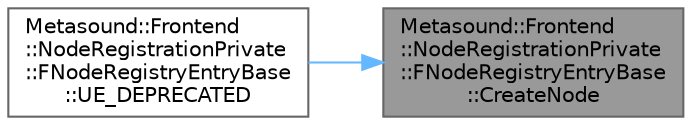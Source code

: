 digraph "Metasound::Frontend::NodeRegistrationPrivate::FNodeRegistryEntryBase::CreateNode"
{
 // INTERACTIVE_SVG=YES
 // LATEX_PDF_SIZE
  bgcolor="transparent";
  edge [fontname=Helvetica,fontsize=10,labelfontname=Helvetica,labelfontsize=10];
  node [fontname=Helvetica,fontsize=10,shape=box,height=0.2,width=0.4];
  rankdir="RL";
  Node1 [id="Node000001",label="Metasound::Frontend\l::NodeRegistrationPrivate\l::FNodeRegistryEntryBase\l::CreateNode",height=0.2,width=0.4,color="gray40", fillcolor="grey60", style="filled", fontcolor="black",tooltip="Create a node given FNodeData."];
  Node1 -> Node2 [id="edge1_Node000001_Node000002",dir="back",color="steelblue1",style="solid",tooltip=" "];
  Node2 [id="Node000002",label="Metasound::Frontend\l::NodeRegistrationPrivate\l::FNodeRegistryEntryBase\l::UE_DEPRECATED",height=0.2,width=0.4,color="grey40", fillcolor="white", style="filled",URL="$d4/d43/classMetasound_1_1Frontend_1_1NodeRegistrationPrivate_1_1FNodeRegistryEntryBase.html#a4bf48859a811d42c220731eb8df2050d",tooltip="Create a node given FNodeInitData."];
}
